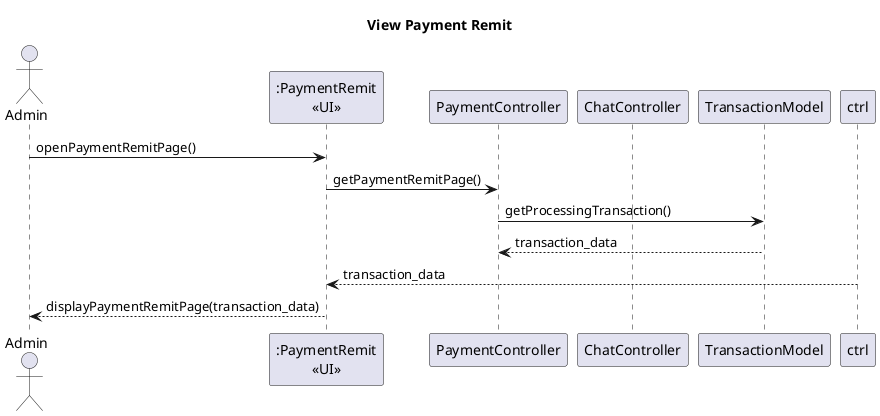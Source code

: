 @startuml
title View Payment Remit
actor "Admin" as act
participant ":PaymentRemit\n<<UI>>" as view
participant PaymentController as pctrl
participant ChatController as cctrl
participant TransactionModel as tm

act -> view : openPaymentRemitPage()
view -> pctrl : getPaymentRemitPage()
pctrl -> tm : getProcessingTransaction()
pctrl <-- tm : transaction_data
view <-- ctrl : transaction_data
act <-- view : displayPaymentRemitPage(transaction_data)  